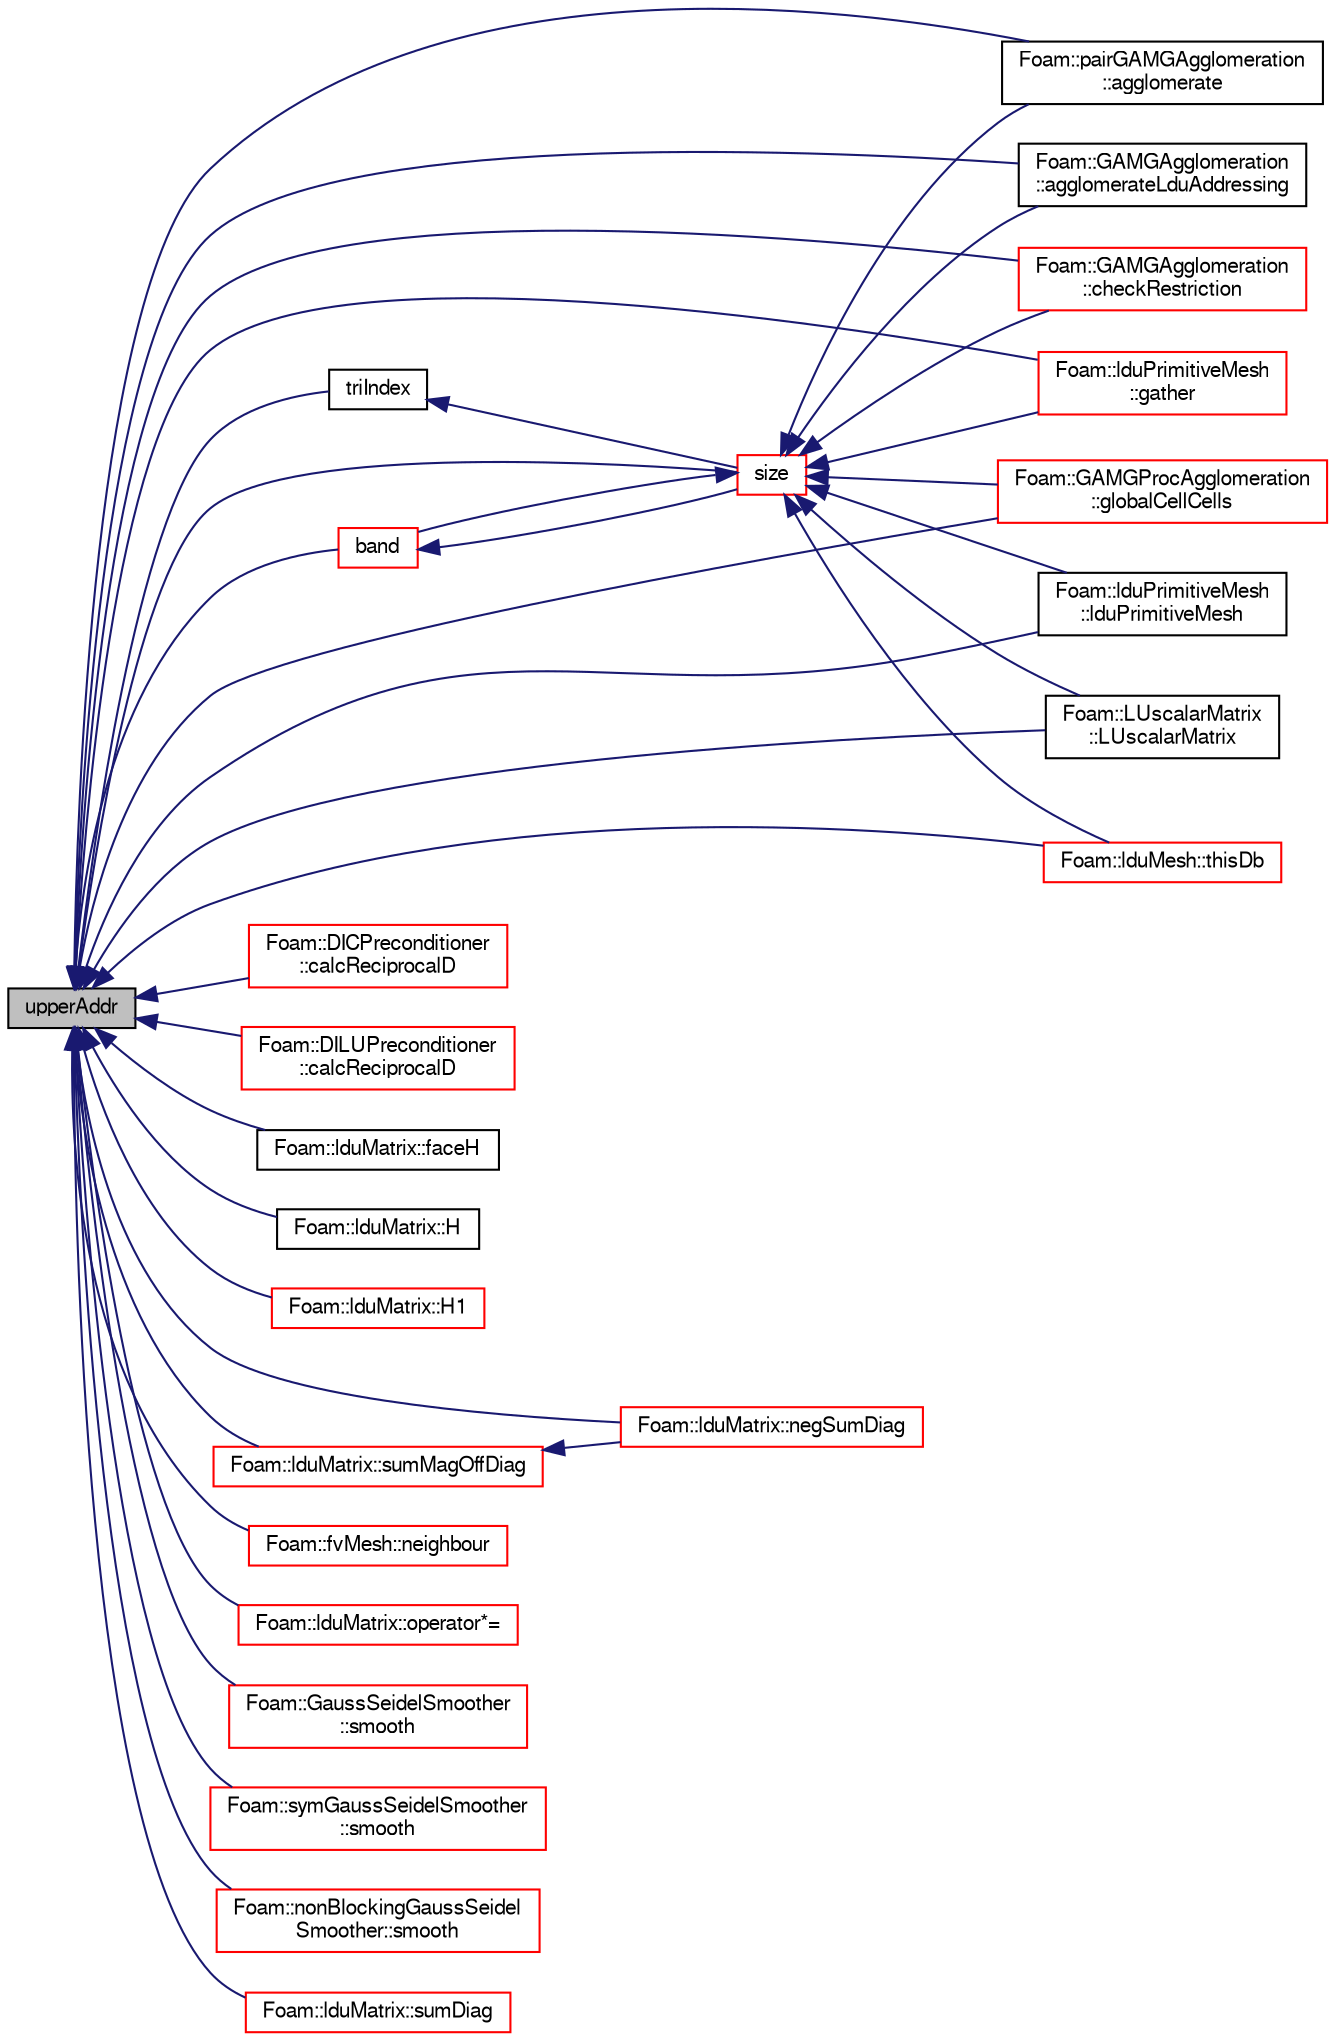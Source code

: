 digraph "upperAddr"
{
  bgcolor="transparent";
  edge [fontname="FreeSans",fontsize="10",labelfontname="FreeSans",labelfontsize="10"];
  node [fontname="FreeSans",fontsize="10",shape=record];
  rankdir="LR";
  Node2246 [label="upperAddr",height=0.2,width=0.4,color="black", fillcolor="grey75", style="filled", fontcolor="black"];
  Node2246 -> Node2247 [dir="back",color="midnightblue",fontsize="10",style="solid",fontname="FreeSans"];
  Node2247 [label="Foam::pairGAMGAgglomeration\l::agglomerate",height=0.2,width=0.4,color="black",URL="$a26974.html#a70a79dc9e89583565e07c680157e7823",tooltip="Calculate and return agglomeration. "];
  Node2246 -> Node2248 [dir="back",color="midnightblue",fontsize="10",style="solid",fontname="FreeSans"];
  Node2248 [label="Foam::GAMGAgglomeration\l::agglomerateLduAddressing",height=0.2,width=0.4,color="black",URL="$a26970.html#a1f8676d38e3715d5330beb58b7883c90",tooltip="Assemble coarse mesh addressing. "];
  Node2246 -> Node2249 [dir="back",color="midnightblue",fontsize="10",style="solid",fontname="FreeSans"];
  Node2249 [label="band",height=0.2,width=0.4,color="red",URL="$a26850.html#a90a5be24211deb5a30bd2b9d72b28cd8",tooltip="Calculate bandwidth and profile of addressing. "];
  Node2249 -> Node2250 [dir="back",color="midnightblue",fontsize="10",style="solid",fontname="FreeSans"];
  Node2250 [label="size",height=0.2,width=0.4,color="red",URL="$a26850.html#a9facbf0a118d395c89884e45a5ca4e4b",tooltip="Return number of equations. "];
  Node2250 -> Node2247 [dir="back",color="midnightblue",fontsize="10",style="solid",fontname="FreeSans"];
  Node2250 -> Node2248 [dir="back",color="midnightblue",fontsize="10",style="solid",fontname="FreeSans"];
  Node2250 -> Node2249 [dir="back",color="midnightblue",fontsize="10",style="solid",fontname="FreeSans"];
  Node2250 -> Node2251 [dir="back",color="midnightblue",fontsize="10",style="solid",fontname="FreeSans"];
  Node2251 [label="Foam::GAMGAgglomeration\l::checkRestriction",height=0.2,width=0.4,color="red",URL="$a26970.html#ac6f2eee543459c0116f73cbde0b7b146",tooltip="Given restriction determines if coarse cells are connected. "];
  Node2250 -> Node2296 [dir="back",color="midnightblue",fontsize="10",style="solid",fontname="FreeSans"];
  Node2296 [label="Foam::lduPrimitiveMesh\l::gather",height=0.2,width=0.4,color="red",URL="$a27134.html#ad7514c3eec68fa18c472b5dfe1c2b5a4",tooltip="Gather meshes from other processors onto procIDs[0]. "];
  Node2250 -> Node2300 [dir="back",color="midnightblue",fontsize="10",style="solid",fontname="FreeSans"];
  Node2300 [label="Foam::GAMGProcAgglomeration\l::globalCellCells",height=0.2,width=0.4,color="red",URL="$a26982.html#a59b7daeb97bb6479a59cdeacff965dc5",tooltip="Debug: calculate global cell-cells. "];
  Node2250 -> Node2298 [dir="back",color="midnightblue",fontsize="10",style="solid",fontname="FreeSans"];
  Node2298 [label="Foam::lduPrimitiveMesh\l::lduPrimitiveMesh",height=0.2,width=0.4,color="black",URL="$a27134.html#aeae1eb8af27cafdc116980dd48968d19",tooltip="Construct by combining multiple meshes. The meshes come from. "];
  Node2250 -> Node2302 [dir="back",color="midnightblue",fontsize="10",style="solid",fontname="FreeSans"];
  Node2302 [label="Foam::LUscalarMatrix\l::LUscalarMatrix",height=0.2,width=0.4,color="black",URL="$a27054.html#aebab11f1a492c2f8e5e99c3e138253ce",tooltip="Construct from lduMatrix and perform LU decomposition. "];
  Node2250 -> Node2306 [dir="back",color="midnightblue",fontsize="10",style="solid",fontname="FreeSans"];
  Node2306 [label="Foam::lduMesh::thisDb",height=0.2,width=0.4,color="red",URL="$a27126.html#a83b4b6e6a43285477e284433f80eed1b",tooltip="Return the object registry. "];
  Node2246 -> Node2311 [dir="back",color="midnightblue",fontsize="10",style="solid",fontname="FreeSans"];
  Node2311 [label="Foam::DICPreconditioner\l::calcReciprocalD",height=0.2,width=0.4,color="red",URL="$a26902.html#a0e2f579bbf250828b4e3f250dbadf455",tooltip="Calculate the reciprocal of the preconditioned diagonal. "];
  Node2246 -> Node2315 [dir="back",color="midnightblue",fontsize="10",style="solid",fontname="FreeSans"];
  Node2315 [label="Foam::DILUPreconditioner\l::calcReciprocalD",height=0.2,width=0.4,color="red",URL="$a26906.html#a0e2f579bbf250828b4e3f250dbadf455",tooltip="Calculate the reciprocal of the preconditioned diagonal. "];
  Node2246 -> Node2251 [dir="back",color="midnightblue",fontsize="10",style="solid",fontname="FreeSans"];
  Node2246 -> Node2319 [dir="back",color="midnightblue",fontsize="10",style="solid",fontname="FreeSans"];
  Node2319 [label="Foam::lduMatrix::faceH",height=0.2,width=0.4,color="black",URL="$a26882.html#abd7a060a63362a6984b7e7bd72308d68"];
  Node2246 -> Node2296 [dir="back",color="midnightblue",fontsize="10",style="solid",fontname="FreeSans"];
  Node2246 -> Node2300 [dir="back",color="midnightblue",fontsize="10",style="solid",fontname="FreeSans"];
  Node2246 -> Node2320 [dir="back",color="midnightblue",fontsize="10",style="solid",fontname="FreeSans"];
  Node2320 [label="Foam::lduMatrix::H",height=0.2,width=0.4,color="black",URL="$a26882.html#a3dc09d787913c10fb48ee4a07d78587f"];
  Node2246 -> Node2321 [dir="back",color="midnightblue",fontsize="10",style="solid",fontname="FreeSans"];
  Node2321 [label="Foam::lduMatrix::H1",height=0.2,width=0.4,color="red",URL="$a26882.html#a090039c15b52321e7a7a6a90c0a29bbe"];
  Node2246 -> Node2298 [dir="back",color="midnightblue",fontsize="10",style="solid",fontname="FreeSans"];
  Node2246 -> Node2302 [dir="back",color="midnightblue",fontsize="10",style="solid",fontname="FreeSans"];
  Node2246 -> Node2349 [dir="back",color="midnightblue",fontsize="10",style="solid",fontname="FreeSans"];
  Node2349 [label="Foam::lduMatrix::negSumDiag",height=0.2,width=0.4,color="red",URL="$a26882.html#a7ad351a572b04686613ec1f9650ad95c"];
  Node2246 -> Node2360 [dir="back",color="midnightblue",fontsize="10",style="solid",fontname="FreeSans"];
  Node2360 [label="Foam::fvMesh::neighbour",height=0.2,width=0.4,color="red",URL="$a22766.html#aab1a7f2af09b33005a527e107c7b3fad",tooltip="Internal face neighbour. "];
  Node2246 -> Node2330 [dir="back",color="midnightblue",fontsize="10",style="solid",fontname="FreeSans"];
  Node2330 [label="Foam::lduMatrix::operator*=",height=0.2,width=0.4,color="red",URL="$a26882.html#a8b7e3e95bdfe12c335fe5d27d6d4fa9f"];
  Node2246 -> Node2250 [dir="back",color="midnightblue",fontsize="10",style="solid",fontname="FreeSans"];
  Node2246 -> Node4318 [dir="back",color="midnightblue",fontsize="10",style="solid",fontname="FreeSans"];
  Node4318 [label="Foam::GaussSeidelSmoother\l::smooth",height=0.2,width=0.4,color="red",URL="$a26942.html#a8622cba882900a35ce041c544a6134c0",tooltip="Smooth for the given number of sweeps. "];
  Node2246 -> Node4322 [dir="back",color="midnightblue",fontsize="10",style="solid",fontname="FreeSans"];
  Node4322 [label="Foam::symGaussSeidelSmoother\l::smooth",height=0.2,width=0.4,color="red",URL="$a26950.html#a8622cba882900a35ce041c544a6134c0",tooltip="Smooth for the given number of sweeps. "];
  Node2246 -> Node4320 [dir="back",color="midnightblue",fontsize="10",style="solid",fontname="FreeSans"];
  Node4320 [label="Foam::nonBlockingGaussSeidel\lSmoother::smooth",height=0.2,width=0.4,color="red",URL="$a26946.html#a84def9b216d3c88d8c9d2e410aa7ff04",tooltip="Smooth for the given number of sweeps. "];
  Node2246 -> Node4326 [dir="back",color="midnightblue",fontsize="10",style="solid",fontname="FreeSans"];
  Node4326 [label="Foam::lduMatrix::sumDiag",height=0.2,width=0.4,color="red",URL="$a26882.html#a2034fb6b7d0fc02febd7b511e063d285"];
  Node2246 -> Node4327 [dir="back",color="midnightblue",fontsize="10",style="solid",fontname="FreeSans"];
  Node4327 [label="Foam::lduMatrix::sumMagOffDiag",height=0.2,width=0.4,color="red",URL="$a26882.html#abcea6927adad977b250dc984505099f0"];
  Node4327 -> Node2349 [dir="back",color="midnightblue",fontsize="10",style="solid",fontname="FreeSans"];
  Node2246 -> Node2306 [dir="back",color="midnightblue",fontsize="10",style="solid",fontname="FreeSans"];
  Node2246 -> Node4328 [dir="back",color="midnightblue",fontsize="10",style="solid",fontname="FreeSans"];
  Node4328 [label="triIndex",height=0.2,width=0.4,color="black",URL="$a26850.html#afe60b4ce8347859fa8ce1eb6ca64328f",tooltip="Return off-diagonal index given owner and neighbour label. "];
  Node4328 -> Node2250 [dir="back",color="midnightblue",fontsize="10",style="solid",fontname="FreeSans"];
}

